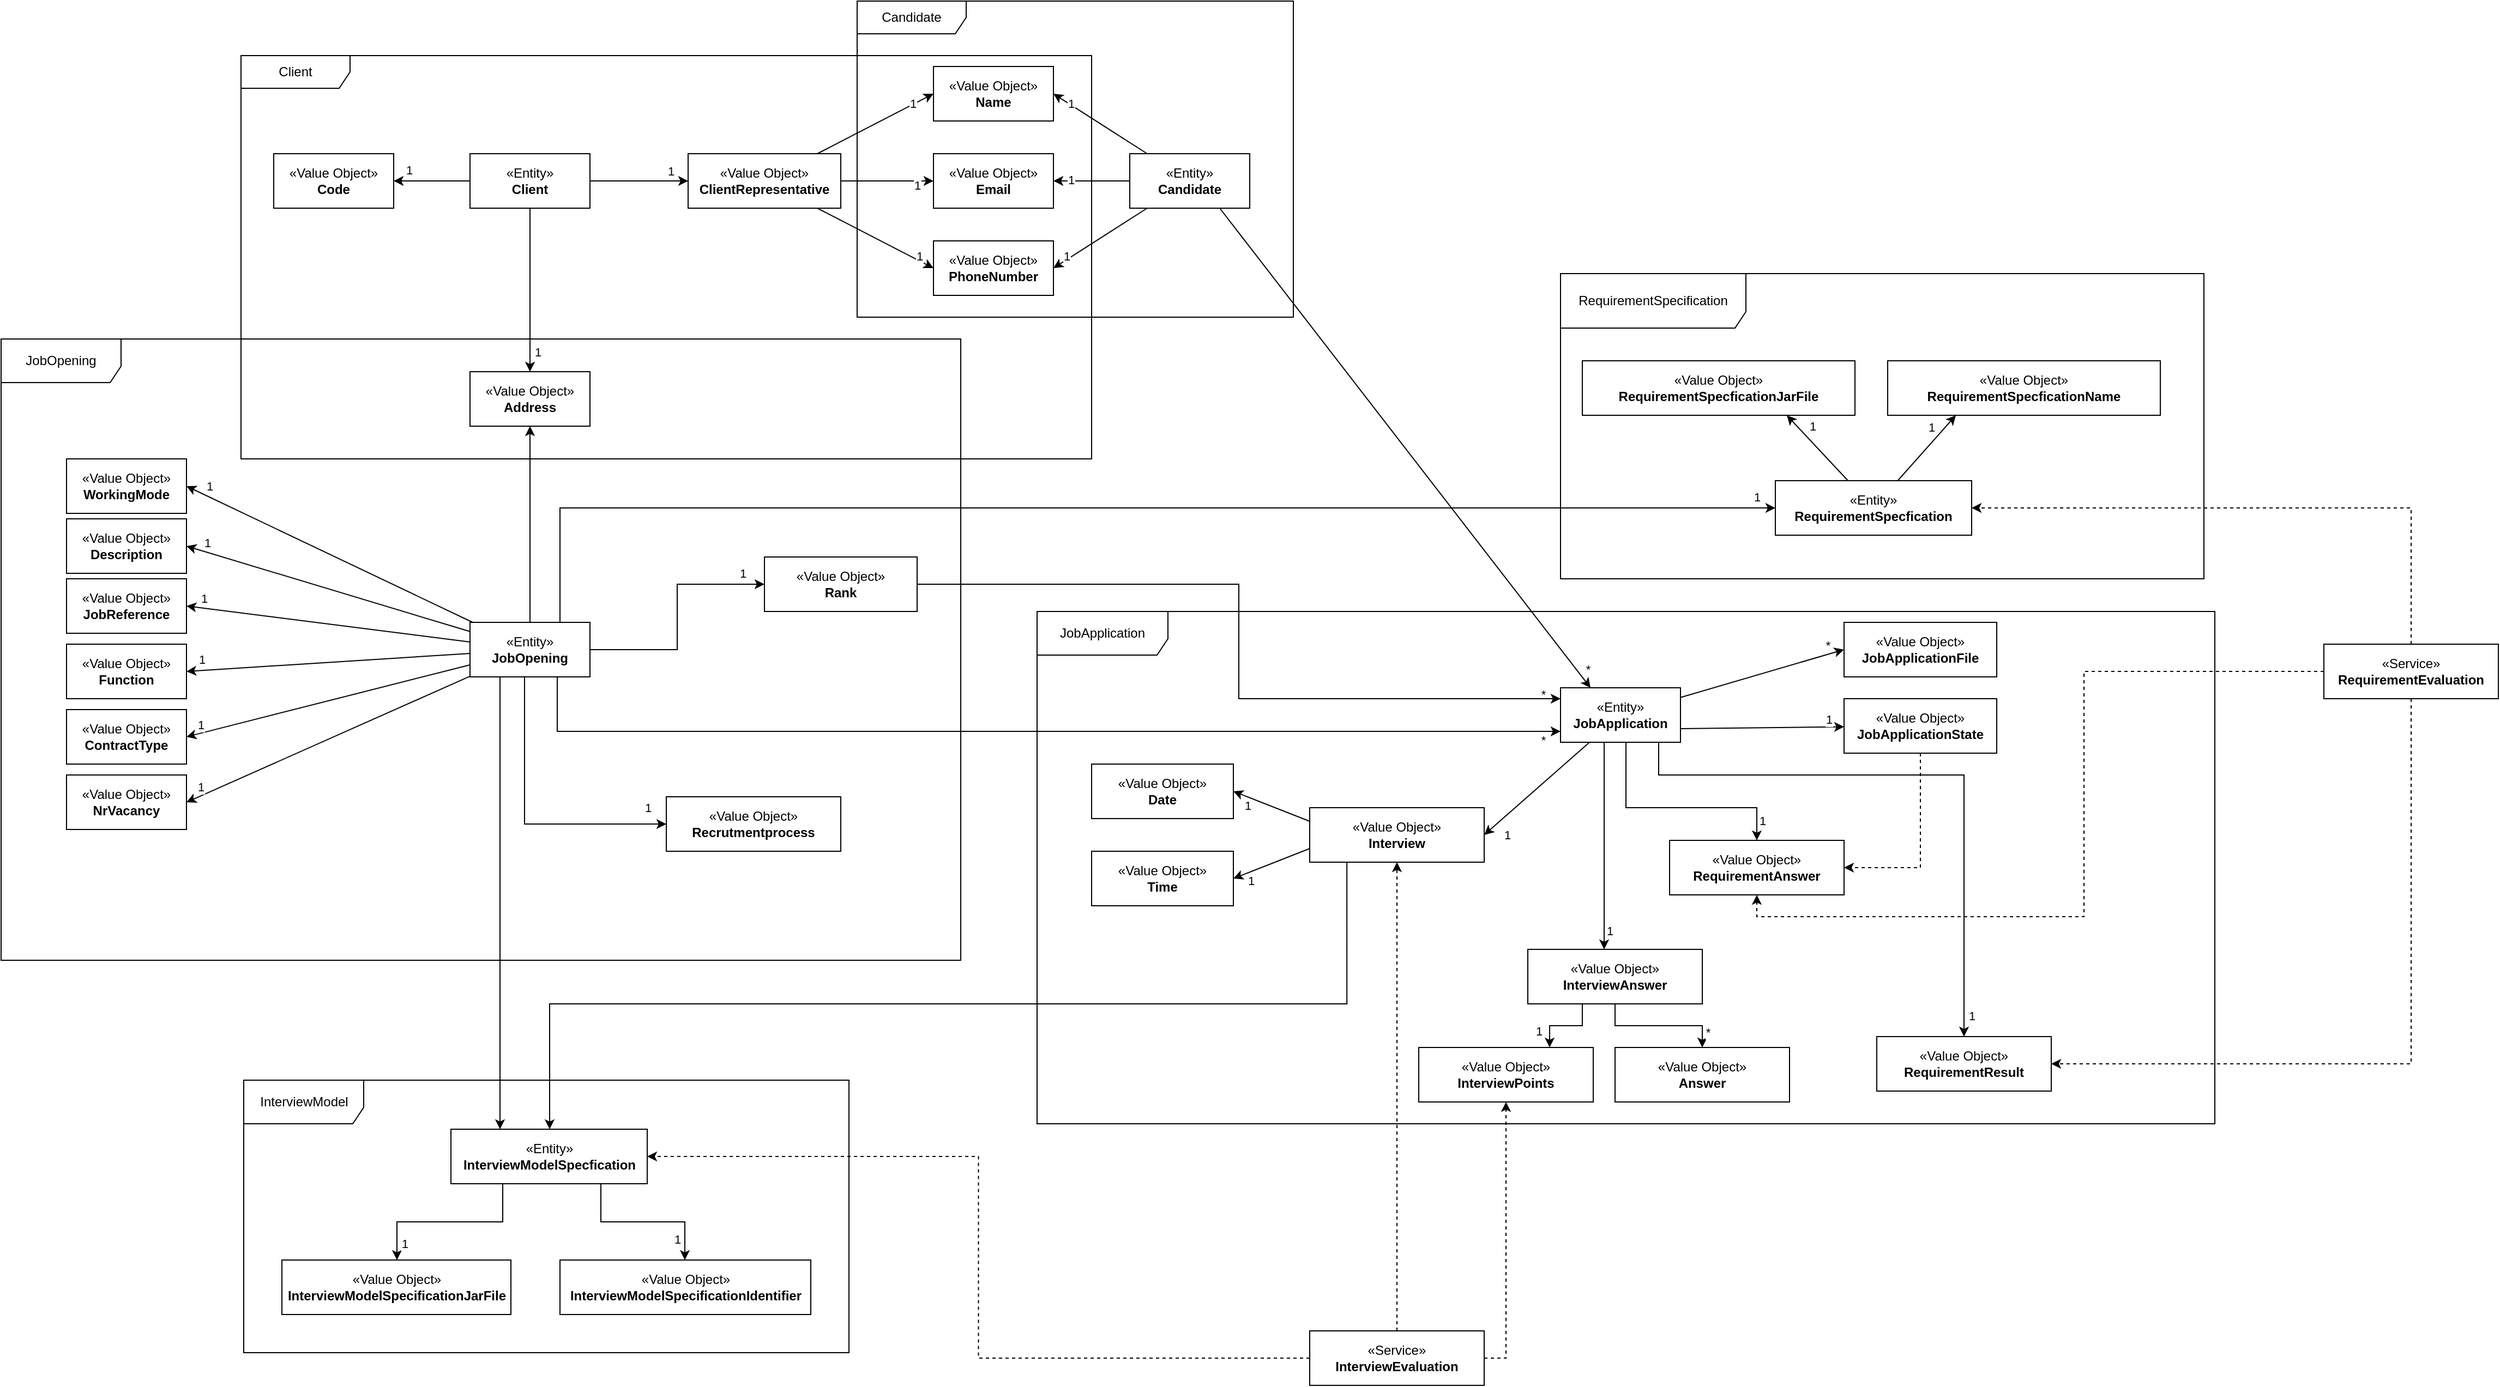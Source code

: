 <mxfile version="24.1.0" type="device">
  <diagram name="Page-1" id="XKT3XCrR67CI09IBuy3l">
    <mxGraphModel dx="2608" dy="727" grid="1" gridSize="10" guides="1" tooltips="1" connect="1" arrows="1" fold="1" page="1" pageScale="1" pageWidth="1654" pageHeight="1169" math="0" shadow="0">
      <root>
        <mxCell id="0" />
        <mxCell id="1" parent="0" />
        <mxCell id="l6fAtrB58Q827878JFEg-26" style="edgeStyle=orthogonalEdgeStyle;rounded=0;orthogonalLoop=1;jettySize=auto;html=1;" parent="1" source="l6fAtrB58Q827878JFEg-1" target="l6fAtrB58Q827878JFEg-24" edge="1">
          <mxGeometry relative="1" as="geometry" />
        </mxCell>
        <mxCell id="l6fAtrB58Q827878JFEg-70" style="rounded=0;orthogonalLoop=1;jettySize=auto;html=1;entryX=1;entryY=0.5;entryDx=0;entryDy=0;" parent="1" source="l6fAtrB58Q827878JFEg-1" target="l6fAtrB58Q827878JFEg-29" edge="1">
          <mxGeometry relative="1" as="geometry" />
        </mxCell>
        <mxCell id="k7sqr2218_RsV7TlknLN-2" value="1" style="edgeLabel;html=1;align=center;verticalAlign=middle;resizable=0;points=[];" parent="l6fAtrB58Q827878JFEg-70" vertex="1" connectable="0">
          <mxGeometry x="0.907" y="-2" relative="1" as="geometry">
            <mxPoint x="7" y="-4" as="offset" />
          </mxGeometry>
        </mxCell>
        <mxCell id="l6fAtrB58Q827878JFEg-72" style="rounded=0;orthogonalLoop=1;jettySize=auto;html=1;entryX=1;entryY=0.5;entryDx=0;entryDy=0;" parent="1" source="l6fAtrB58Q827878JFEg-1" target="l6fAtrB58Q827878JFEg-32" edge="1">
          <mxGeometry relative="1" as="geometry" />
        </mxCell>
        <mxCell id="k7sqr2218_RsV7TlknLN-4" value="1" style="edgeLabel;html=1;align=center;verticalAlign=middle;resizable=0;points=[];" parent="l6fAtrB58Q827878JFEg-72" vertex="1" connectable="0">
          <mxGeometry x="0.871" y="-2" relative="1" as="geometry">
            <mxPoint x="-1" y="-7" as="offset" />
          </mxGeometry>
        </mxCell>
        <mxCell id="l6fAtrB58Q827878JFEg-74" style="rounded=0;orthogonalLoop=1;jettySize=auto;html=1;entryX=1;entryY=0.5;entryDx=0;entryDy=0;" parent="1" source="l6fAtrB58Q827878JFEg-1" target="l6fAtrB58Q827878JFEg-28" edge="1">
          <mxGeometry relative="1" as="geometry" />
        </mxCell>
        <mxCell id="k7sqr2218_RsV7TlknLN-5" value="1" style="edgeLabel;html=1;align=center;verticalAlign=middle;resizable=0;points=[];" parent="l6fAtrB58Q827878JFEg-74" vertex="1" connectable="0">
          <mxGeometry x="0.867" y="-4" relative="1" as="geometry">
            <mxPoint x="-3" y="-6" as="offset" />
          </mxGeometry>
        </mxCell>
        <mxCell id="l6fAtrB58Q827878JFEg-75" style="rounded=0;orthogonalLoop=1;jettySize=auto;html=1;entryX=1;entryY=0.5;entryDx=0;entryDy=0;" parent="1" source="l6fAtrB58Q827878JFEg-1" target="l6fAtrB58Q827878JFEg-31" edge="1">
          <mxGeometry relative="1" as="geometry" />
        </mxCell>
        <mxCell id="k7sqr2218_RsV7TlknLN-6" value="1" style="edgeLabel;html=1;align=center;verticalAlign=middle;resizable=0;points=[];" parent="l6fAtrB58Q827878JFEg-75" vertex="1" connectable="0">
          <mxGeometry x="0.836" y="3" relative="1" as="geometry">
            <mxPoint x="-9" y="-9" as="offset" />
          </mxGeometry>
        </mxCell>
        <mxCell id="l6fAtrB58Q827878JFEg-76" style="rounded=0;orthogonalLoop=1;jettySize=auto;html=1;entryX=1;entryY=0.5;entryDx=0;entryDy=0;" parent="1" source="l6fAtrB58Q827878JFEg-1" target="l6fAtrB58Q827878JFEg-27" edge="1">
          <mxGeometry relative="1" as="geometry" />
        </mxCell>
        <mxCell id="k7sqr2218_RsV7TlknLN-7" value="1" style="edgeLabel;html=1;align=center;verticalAlign=middle;resizable=0;points=[];" parent="l6fAtrB58Q827878JFEg-76" vertex="1" connectable="0">
          <mxGeometry x="0.906" y="-1" relative="1" as="geometry">
            <mxPoint x="1" y="-8" as="offset" />
          </mxGeometry>
        </mxCell>
        <mxCell id="l6fAtrB58Q827878JFEg-77" style="edgeStyle=orthogonalEdgeStyle;rounded=0;orthogonalLoop=1;jettySize=auto;html=1;exitX=0.75;exitY=1;exitDx=0;exitDy=0;" parent="1" source="l6fAtrB58Q827878JFEg-1" edge="1">
          <mxGeometry relative="1" as="geometry">
            <mxPoint x="520" y="710" as="targetPoint" />
            <Array as="points">
              <mxPoint x="-400" y="660" />
              <mxPoint x="-400" y="710" />
            </Array>
          </mxGeometry>
        </mxCell>
        <mxCell id="k7sqr2218_RsV7TlknLN-21" value="*" style="edgeLabel;html=1;align=center;verticalAlign=middle;resizable=0;points=[];labelBackgroundColor=none;" parent="l6fAtrB58Q827878JFEg-77" vertex="1" connectable="0">
          <mxGeometry x="0.964" relative="1" as="geometry">
            <mxPoint x="1" y="8" as="offset" />
          </mxGeometry>
        </mxCell>
        <mxCell id="l6fAtrB58Q827878JFEg-79" style="edgeStyle=orthogonalEdgeStyle;rounded=0;orthogonalLoop=1;jettySize=auto;html=1;entryX=0;entryY=0.5;entryDx=0;entryDy=0;" parent="1" source="l6fAtrB58Q827878JFEg-1" target="l6fAtrB58Q827878JFEg-38" edge="1">
          <mxGeometry relative="1" as="geometry" />
        </mxCell>
        <mxCell id="k7sqr2218_RsV7TlknLN-22" value="1" style="edgeLabel;html=1;align=center;verticalAlign=middle;resizable=0;points=[];" parent="l6fAtrB58Q827878JFEg-79" vertex="1" connectable="0">
          <mxGeometry x="0.741" relative="1" as="geometry">
            <mxPoint x="8" y="-10" as="offset" />
          </mxGeometry>
        </mxCell>
        <mxCell id="l6fAtrB58Q827878JFEg-104" style="rounded=0;orthogonalLoop=1;jettySize=auto;html=1;entryX=1;entryY=0.5;entryDx=0;entryDy=0;" parent="1" source="l6fAtrB58Q827878JFEg-1" target="l6fAtrB58Q827878JFEg-33" edge="1">
          <mxGeometry relative="1" as="geometry" />
        </mxCell>
        <mxCell id="k7sqr2218_RsV7TlknLN-3" value="1" style="edgeLabel;html=1;align=center;verticalAlign=middle;resizable=0;points=[];" parent="l6fAtrB58Q827878JFEg-104" vertex="1" connectable="0">
          <mxGeometry x="0.887" y="-5" relative="1" as="geometry">
            <mxPoint x="2" y="-3" as="offset" />
          </mxGeometry>
        </mxCell>
        <mxCell id="l6fAtrB58Q827878JFEg-128" style="rounded=0;orthogonalLoop=1;jettySize=auto;html=1;entryX=0;entryY=0.5;entryDx=0;entryDy=0;edgeStyle=orthogonalEdgeStyle;exitX=0.75;exitY=0;exitDx=0;exitDy=0;" parent="1" source="l6fAtrB58Q827878JFEg-1" target="l6fAtrB58Q827878JFEg-35" edge="1">
          <mxGeometry relative="1" as="geometry" />
        </mxCell>
        <mxCell id="k7sqr2218_RsV7TlknLN-24" value="1" style="edgeLabel;html=1;align=center;verticalAlign=middle;resizable=0;points=[];" parent="l6fAtrB58Q827878JFEg-128" vertex="1" connectable="0">
          <mxGeometry x="0.926" y="3" relative="1" as="geometry">
            <mxPoint x="28" y="-7" as="offset" />
          </mxGeometry>
        </mxCell>
        <mxCell id="k7sqr2218_RsV7TlknLN-18" style="edgeStyle=orthogonalEdgeStyle;rounded=0;orthogonalLoop=1;jettySize=auto;html=1;" parent="1" target="NS87SEjxT8RGoGRDJgCP-1" edge="1">
          <mxGeometry relative="1" as="geometry">
            <mxPoint x="-451" y="660" as="sourcePoint" />
            <mxPoint x="-453.947" y="770" as="targetPoint" />
            <Array as="points">
              <mxPoint x="-430" y="660" />
              <mxPoint x="-430" y="795" />
            </Array>
          </mxGeometry>
        </mxCell>
        <mxCell id="k7sqr2218_RsV7TlknLN-20" value="1" style="edgeLabel;html=1;align=center;verticalAlign=middle;resizable=0;points=[];" parent="k7sqr2218_RsV7TlknLN-18" vertex="1" connectable="0">
          <mxGeometry x="0.688" y="1" relative="1" as="geometry">
            <mxPoint x="27" y="-14" as="offset" />
          </mxGeometry>
        </mxCell>
        <mxCell id="k7sqr2218_RsV7TlknLN-42" style="edgeStyle=orthogonalEdgeStyle;rounded=0;orthogonalLoop=1;jettySize=auto;html=1;entryX=0.25;entryY=0;entryDx=0;entryDy=0;" parent="1" source="l6fAtrB58Q827878JFEg-1" target="l6fAtrB58Q827878JFEg-34" edge="1">
          <mxGeometry relative="1" as="geometry">
            <Array as="points">
              <mxPoint x="-452" y="868" />
            </Array>
          </mxGeometry>
        </mxCell>
        <mxCell id="l6fAtrB58Q827878JFEg-1" value="«Entity»&lt;br&gt;&lt;b&gt;JobOpening&lt;/b&gt;" style="html=1;whiteSpace=wrap;" parent="1" vertex="1">
          <mxGeometry x="-480" y="610" width="110" height="50" as="geometry" />
        </mxCell>
        <mxCell id="l6fAtrB58Q827878JFEg-13" style="rounded=0;orthogonalLoop=1;jettySize=auto;html=1;entryX=1;entryY=0.5;entryDx=0;entryDy=0;" parent="1" source="l6fAtrB58Q827878JFEg-2" target="l6fAtrB58Q827878JFEg-10" edge="1">
          <mxGeometry relative="1" as="geometry" />
        </mxCell>
        <mxCell id="k7sqr2218_RsV7TlknLN-17" value="1" style="edgeLabel;html=1;align=center;verticalAlign=middle;resizable=0;points=[];" parent="l6fAtrB58Q827878JFEg-13" vertex="1" connectable="0">
          <mxGeometry x="0.642" y="-1" relative="1" as="geometry">
            <mxPoint as="offset" />
          </mxGeometry>
        </mxCell>
        <mxCell id="l6fAtrB58Q827878JFEg-14" style="rounded=0;orthogonalLoop=1;jettySize=auto;html=1;entryX=1;entryY=0.5;entryDx=0;entryDy=0;" parent="1" source="l6fAtrB58Q827878JFEg-2" target="l6fAtrB58Q827878JFEg-11" edge="1">
          <mxGeometry relative="1" as="geometry" />
        </mxCell>
        <mxCell id="k7sqr2218_RsV7TlknLN-16" value="1" style="edgeLabel;html=1;align=center;verticalAlign=middle;resizable=0;points=[];" parent="l6fAtrB58Q827878JFEg-14" vertex="1" connectable="0">
          <mxGeometry x="0.544" y="-1" relative="1" as="geometry">
            <mxPoint as="offset" />
          </mxGeometry>
        </mxCell>
        <mxCell id="l6fAtrB58Q827878JFEg-15" style="rounded=0;orthogonalLoop=1;jettySize=auto;html=1;entryX=1;entryY=0.5;entryDx=0;entryDy=0;" parent="1" source="l6fAtrB58Q827878JFEg-2" target="l6fAtrB58Q827878JFEg-12" edge="1">
          <mxGeometry relative="1" as="geometry" />
        </mxCell>
        <mxCell id="k7sqr2218_RsV7TlknLN-15" value="1" style="edgeLabel;html=1;align=center;verticalAlign=middle;resizable=0;points=[];" parent="l6fAtrB58Q827878JFEg-15" vertex="1" connectable="0">
          <mxGeometry x="0.689" y="-3" relative="1" as="geometry">
            <mxPoint as="offset" />
          </mxGeometry>
        </mxCell>
        <mxCell id="l6fAtrB58Q827878JFEg-46" style="rounded=0;orthogonalLoop=1;jettySize=auto;html=1;exitX=0.75;exitY=1;exitDx=0;exitDy=0;entryX=0.25;entryY=0;entryDx=0;entryDy=0;" parent="1" source="l6fAtrB58Q827878JFEg-2" target="l6fAtrB58Q827878JFEg-3" edge="1">
          <mxGeometry relative="1" as="geometry" />
        </mxCell>
        <mxCell id="k7sqr2218_RsV7TlknLN-27" value="*" style="edgeLabel;html=1;align=center;verticalAlign=middle;resizable=0;points=[];" parent="l6fAtrB58Q827878JFEg-46" vertex="1" connectable="0">
          <mxGeometry x="0.935" y="1" relative="1" as="geometry">
            <mxPoint x="7" y="-2" as="offset" />
          </mxGeometry>
        </mxCell>
        <mxCell id="l6fAtrB58Q827878JFEg-2" value="«Entity»&lt;br&gt;&lt;b&gt;Candidate&lt;/b&gt;" style="html=1;whiteSpace=wrap;" parent="1" vertex="1">
          <mxGeometry x="125" y="180" width="110" height="50" as="geometry" />
        </mxCell>
        <mxCell id="l6fAtrB58Q827878JFEg-42" style="rounded=0;orthogonalLoop=1;jettySize=auto;html=1;entryX=0;entryY=0.5;entryDx=0;entryDy=0;" parent="1" source="l6fAtrB58Q827878JFEg-3" target="l6fAtrB58Q827878JFEg-37" edge="1">
          <mxGeometry relative="1" as="geometry" />
        </mxCell>
        <mxCell id="k7sqr2218_RsV7TlknLN-33" value="*" style="edgeLabel;html=1;align=center;verticalAlign=middle;resizable=0;points=[];" parent="l6fAtrB58Q827878JFEg-42" vertex="1" connectable="0">
          <mxGeometry x="0.817" y="2" relative="1" as="geometry">
            <mxPoint x="-1" y="-6" as="offset" />
          </mxGeometry>
        </mxCell>
        <mxCell id="l6fAtrB58Q827878JFEg-43" style="rounded=0;orthogonalLoop=1;jettySize=auto;html=1;exitX=1;exitY=0.75;exitDx=0;exitDy=0;" parent="1" source="l6fAtrB58Q827878JFEg-3" target="l6fAtrB58Q827878JFEg-36" edge="1">
          <mxGeometry relative="1" as="geometry" />
        </mxCell>
        <mxCell id="k7sqr2218_RsV7TlknLN-34" value="1" style="edgeLabel;html=1;align=center;verticalAlign=middle;resizable=0;points=[];" parent="l6fAtrB58Q827878JFEg-43" vertex="1" connectable="0">
          <mxGeometry x="0.795" y="3" relative="1" as="geometry">
            <mxPoint x="1" y="-4" as="offset" />
          </mxGeometry>
        </mxCell>
        <mxCell id="l6fAtrB58Q827878JFEg-53" style="edgeStyle=orthogonalEdgeStyle;rounded=0;orthogonalLoop=1;jettySize=auto;html=1;" parent="1" source="l6fAtrB58Q827878JFEg-3" target="l6fAtrB58Q827878JFEg-49" edge="1">
          <mxGeometry relative="1" as="geometry">
            <Array as="points">
              <mxPoint x="580" y="780" />
              <mxPoint x="700" y="780" />
            </Array>
          </mxGeometry>
        </mxCell>
        <mxCell id="k7sqr2218_RsV7TlknLN-32" value="1" style="edgeLabel;html=1;align=center;verticalAlign=middle;resizable=0;points=[];" parent="l6fAtrB58Q827878JFEg-53" vertex="1" connectable="0">
          <mxGeometry x="0.827" y="-3" relative="1" as="geometry">
            <mxPoint x="8" as="offset" />
          </mxGeometry>
        </mxCell>
        <mxCell id="l6fAtrB58Q827878JFEg-96" style="edgeStyle=orthogonalEdgeStyle;rounded=0;orthogonalLoop=1;jettySize=auto;html=1;" parent="1" source="l6fAtrB58Q827878JFEg-3" target="l6fAtrB58Q827878JFEg-50" edge="1">
          <mxGeometry relative="1" as="geometry">
            <Array as="points">
              <mxPoint x="560" y="860" />
              <mxPoint x="560" y="860" />
            </Array>
          </mxGeometry>
        </mxCell>
        <mxCell id="k7sqr2218_RsV7TlknLN-31" value="1" style="edgeLabel;html=1;align=center;verticalAlign=middle;resizable=0;points=[];" parent="l6fAtrB58Q827878JFEg-96" vertex="1" connectable="0">
          <mxGeometry x="0.798" y="-2" relative="1" as="geometry">
            <mxPoint x="7" y="2" as="offset" />
          </mxGeometry>
        </mxCell>
        <mxCell id="l6fAtrB58Q827878JFEg-103" style="rounded=0;orthogonalLoop=1;jettySize=auto;html=1;entryX=1;entryY=0.5;entryDx=0;entryDy=0;" parent="1" source="l6fAtrB58Q827878JFEg-3" target="l6fAtrB58Q827878JFEg-91" edge="1">
          <mxGeometry relative="1" as="geometry" />
        </mxCell>
        <mxCell id="k7sqr2218_RsV7TlknLN-28" value="1" style="edgeLabel;html=1;align=center;verticalAlign=middle;resizable=0;points=[];" parent="l6fAtrB58Q827878JFEg-103" vertex="1" connectable="0">
          <mxGeometry x="0.76" y="3" relative="1" as="geometry">
            <mxPoint x="7" y="8" as="offset" />
          </mxGeometry>
        </mxCell>
        <mxCell id="l6fAtrB58Q827878JFEg-119" style="edgeStyle=orthogonalEdgeStyle;rounded=0;orthogonalLoop=1;jettySize=auto;html=1;entryX=0.5;entryY=0;entryDx=0;entryDy=0;" parent="1" source="l6fAtrB58Q827878JFEg-3" target="l6fAtrB58Q827878JFEg-118" edge="1">
          <mxGeometry relative="1" as="geometry">
            <Array as="points">
              <mxPoint x="610" y="750" />
              <mxPoint x="890" y="750" />
            </Array>
          </mxGeometry>
        </mxCell>
        <mxCell id="k7sqr2218_RsV7TlknLN-37" value="1" style="edgeLabel;html=1;align=center;verticalAlign=middle;resizable=0;points=[];" parent="l6fAtrB58Q827878JFEg-119" vertex="1" connectable="0">
          <mxGeometry x="0.907" relative="1" as="geometry">
            <mxPoint x="7" y="6" as="offset" />
          </mxGeometry>
        </mxCell>
        <mxCell id="l6fAtrB58Q827878JFEg-3" value="«Entity»&lt;br&gt;&lt;b&gt;JobApplication&lt;/b&gt;" style="html=1;whiteSpace=wrap;" parent="1" vertex="1">
          <mxGeometry x="520" y="670" width="110" height="50" as="geometry" />
        </mxCell>
        <mxCell id="l6fAtrB58Q827878JFEg-10" value="«Value Object»&lt;br&gt;&lt;b&gt;Name&lt;/b&gt;" style="html=1;whiteSpace=wrap;" parent="1" vertex="1">
          <mxGeometry x="-55" y="100" width="110" height="50" as="geometry" />
        </mxCell>
        <mxCell id="l6fAtrB58Q827878JFEg-11" value="«Value Object»&lt;br&gt;&lt;b&gt;Email&lt;/b&gt;" style="html=1;whiteSpace=wrap;" parent="1" vertex="1">
          <mxGeometry x="-55" y="180" width="110" height="50" as="geometry" />
        </mxCell>
        <mxCell id="l6fAtrB58Q827878JFEg-12" value="«Value Object»&lt;br&gt;&lt;b&gt;PhoneNumber&lt;/b&gt;" style="html=1;whiteSpace=wrap;" parent="1" vertex="1">
          <mxGeometry x="-55" y="260" width="110" height="50" as="geometry" />
        </mxCell>
        <mxCell id="l6fAtrB58Q827878JFEg-19" style="edgeStyle=orthogonalEdgeStyle;rounded=0;orthogonalLoop=1;jettySize=auto;html=1;entryX=1;entryY=0.5;entryDx=0;entryDy=0;" parent="1" source="l6fAtrB58Q827878JFEg-16" target="l6fAtrB58Q827878JFEg-18" edge="1">
          <mxGeometry relative="1" as="geometry" />
        </mxCell>
        <mxCell id="k7sqr2218_RsV7TlknLN-8" value="1" style="edgeLabel;html=1;align=center;verticalAlign=middle;resizable=0;points=[];" parent="l6fAtrB58Q827878JFEg-19" vertex="1" connectable="0">
          <mxGeometry x="0.507" y="1" relative="1" as="geometry">
            <mxPoint x="-4" y="-11" as="offset" />
          </mxGeometry>
        </mxCell>
        <mxCell id="l6fAtrB58Q827878JFEg-20" style="edgeStyle=orthogonalEdgeStyle;rounded=0;orthogonalLoop=1;jettySize=auto;html=1;" parent="1" source="l6fAtrB58Q827878JFEg-16" target="l6fAtrB58Q827878JFEg-17" edge="1">
          <mxGeometry relative="1" as="geometry" />
        </mxCell>
        <mxCell id="k7sqr2218_RsV7TlknLN-9" value="1" style="edgeLabel;html=1;align=center;verticalAlign=middle;resizable=0;points=[];" parent="l6fAtrB58Q827878JFEg-20" vertex="1" connectable="0">
          <mxGeometry x="0.46" y="-1" relative="1" as="geometry">
            <mxPoint x="8" y="-10" as="offset" />
          </mxGeometry>
        </mxCell>
        <mxCell id="l6fAtrB58Q827878JFEg-25" style="edgeStyle=orthogonalEdgeStyle;rounded=0;orthogonalLoop=1;jettySize=auto;html=1;" parent="1" source="l6fAtrB58Q827878JFEg-16" target="l6fAtrB58Q827878JFEg-24" edge="1">
          <mxGeometry relative="1" as="geometry" />
        </mxCell>
        <mxCell id="k7sqr2218_RsV7TlknLN-11" value="1" style="edgeLabel;html=1;align=center;verticalAlign=middle;resizable=0;points=[];" parent="l6fAtrB58Q827878JFEg-25" vertex="1" connectable="0">
          <mxGeometry x="0.723" y="2" relative="1" as="geometry">
            <mxPoint x="5" y="3" as="offset" />
          </mxGeometry>
        </mxCell>
        <mxCell id="l6fAtrB58Q827878JFEg-16" value="«Entity»&lt;br&gt;&lt;b&gt;Client&lt;/b&gt;" style="html=1;whiteSpace=wrap;" parent="1" vertex="1">
          <mxGeometry x="-480" y="180" width="110" height="50" as="geometry" />
        </mxCell>
        <mxCell id="l6fAtrB58Q827878JFEg-21" style="rounded=0;orthogonalLoop=1;jettySize=auto;html=1;entryX=0;entryY=0.5;entryDx=0;entryDy=0;" parent="1" source="l6fAtrB58Q827878JFEg-17" target="l6fAtrB58Q827878JFEg-10" edge="1">
          <mxGeometry relative="1" as="geometry" />
        </mxCell>
        <mxCell id="k7sqr2218_RsV7TlknLN-12" value="1" style="edgeLabel;html=1;align=center;verticalAlign=middle;resizable=0;points=[];" parent="l6fAtrB58Q827878JFEg-21" vertex="1" connectable="0">
          <mxGeometry x="0.661" y="2" relative="1" as="geometry">
            <mxPoint y="1" as="offset" />
          </mxGeometry>
        </mxCell>
        <mxCell id="l6fAtrB58Q827878JFEg-22" style="rounded=0;orthogonalLoop=1;jettySize=auto;html=1;" parent="1" source="l6fAtrB58Q827878JFEg-17" target="l6fAtrB58Q827878JFEg-11" edge="1">
          <mxGeometry relative="1" as="geometry" />
        </mxCell>
        <mxCell id="k7sqr2218_RsV7TlknLN-13" value="1" style="edgeLabel;html=1;align=center;verticalAlign=middle;resizable=0;points=[];" parent="l6fAtrB58Q827878JFEg-22" vertex="1" connectable="0">
          <mxGeometry x="0.632" y="-4" relative="1" as="geometry">
            <mxPoint as="offset" />
          </mxGeometry>
        </mxCell>
        <mxCell id="l6fAtrB58Q827878JFEg-23" style="rounded=0;orthogonalLoop=1;jettySize=auto;html=1;entryX=0;entryY=0.5;entryDx=0;entryDy=0;" parent="1" source="l6fAtrB58Q827878JFEg-17" target="l6fAtrB58Q827878JFEg-12" edge="1">
          <mxGeometry relative="1" as="geometry" />
        </mxCell>
        <mxCell id="k7sqr2218_RsV7TlknLN-14" value="1" style="edgeLabel;html=1;align=center;verticalAlign=middle;resizable=0;points=[];" parent="l6fAtrB58Q827878JFEg-23" vertex="1" connectable="0">
          <mxGeometry x="0.707" y="5" relative="1" as="geometry">
            <mxPoint y="1" as="offset" />
          </mxGeometry>
        </mxCell>
        <mxCell id="l6fAtrB58Q827878JFEg-17" value="«Value Object»&lt;br&gt;&lt;b&gt;ClientRepresentative&lt;/b&gt;" style="html=1;whiteSpace=wrap;" parent="1" vertex="1">
          <mxGeometry x="-280" y="180" width="140" height="50" as="geometry" />
        </mxCell>
        <mxCell id="l6fAtrB58Q827878JFEg-18" value="«Value Object»&lt;br&gt;&lt;b&gt;Code&lt;/b&gt;" style="html=1;whiteSpace=wrap;" parent="1" vertex="1">
          <mxGeometry x="-660" y="180" width="110" height="50" as="geometry" />
        </mxCell>
        <mxCell id="l6fAtrB58Q827878JFEg-24" value="«Value Object»&lt;br&gt;&lt;b&gt;Address&lt;/b&gt;" style="html=1;whiteSpace=wrap;" parent="1" vertex="1">
          <mxGeometry x="-480" y="380" width="110" height="50" as="geometry" />
        </mxCell>
        <mxCell id="l6fAtrB58Q827878JFEg-27" value="«Value Object»&lt;br&gt;&lt;b&gt;NrVacancy&lt;/b&gt;" style="html=1;whiteSpace=wrap;" parent="1" vertex="1">
          <mxGeometry x="-850" y="750" width="110" height="50" as="geometry" />
        </mxCell>
        <mxCell id="l6fAtrB58Q827878JFEg-28" value="«Value Object»&lt;br&gt;&lt;b&gt;Function&lt;/b&gt;" style="html=1;whiteSpace=wrap;" parent="1" vertex="1">
          <mxGeometry x="-850" y="630" width="110" height="50" as="geometry" />
        </mxCell>
        <mxCell id="l6fAtrB58Q827878JFEg-29" value="«Value Object»&lt;br&gt;&lt;b&gt;WorkingMode&lt;/b&gt;" style="html=1;whiteSpace=wrap;" parent="1" vertex="1">
          <mxGeometry x="-850" y="460" width="110" height="50" as="geometry" />
        </mxCell>
        <mxCell id="l6fAtrB58Q827878JFEg-31" value="«Value Object»&lt;br&gt;&lt;b&gt;ContractType&lt;/b&gt;" style="html=1;whiteSpace=wrap;" parent="1" vertex="1">
          <mxGeometry x="-850" y="690" width="110" height="50" as="geometry" />
        </mxCell>
        <mxCell id="l6fAtrB58Q827878JFEg-32" value="«Value Object»&lt;br&gt;&lt;b&gt;JobReference&lt;/b&gt;" style="html=1;whiteSpace=wrap;" parent="1" vertex="1">
          <mxGeometry x="-850" y="570" width="110" height="50" as="geometry" />
        </mxCell>
        <mxCell id="l6fAtrB58Q827878JFEg-33" value="«Value Object»&lt;br&gt;&lt;b&gt;Description&lt;/b&gt;" style="html=1;whiteSpace=wrap;" parent="1" vertex="1">
          <mxGeometry x="-850" y="515" width="110" height="50" as="geometry" />
        </mxCell>
        <mxCell id="l6fAtrB58Q827878JFEg-88" style="edgeStyle=orthogonalEdgeStyle;rounded=0;orthogonalLoop=1;jettySize=auto;html=1;" parent="1" source="l6fAtrB58Q827878JFEg-34" target="l6fAtrB58Q827878JFEg-87" edge="1">
          <mxGeometry relative="1" as="geometry">
            <Array as="points">
              <mxPoint x="-360" y="1160" />
              <mxPoint x="-283" y="1160" />
            </Array>
          </mxGeometry>
        </mxCell>
        <mxCell id="k7sqr2218_RsV7TlknLN-41" value="1" style="edgeLabel;html=1;align=center;verticalAlign=middle;resizable=0;points=[];" parent="l6fAtrB58Q827878JFEg-88" vertex="1" connectable="0">
          <mxGeometry x="0.735" relative="1" as="geometry">
            <mxPoint x="-7" as="offset" />
          </mxGeometry>
        </mxCell>
        <mxCell id="l6fAtrB58Q827878JFEg-89" style="edgeStyle=orthogonalEdgeStyle;rounded=0;orthogonalLoop=1;jettySize=auto;html=1;" parent="1" source="l6fAtrB58Q827878JFEg-34" target="l6fAtrB58Q827878JFEg-84" edge="1">
          <mxGeometry relative="1" as="geometry">
            <Array as="points">
              <mxPoint x="-450" y="1160" />
              <mxPoint x="-547" y="1160" />
            </Array>
          </mxGeometry>
        </mxCell>
        <mxCell id="k7sqr2218_RsV7TlknLN-40" value="1" style="edgeLabel;html=1;align=center;verticalAlign=middle;resizable=0;points=[];" parent="l6fAtrB58Q827878JFEg-89" vertex="1" connectable="0">
          <mxGeometry x="0.817" y="-1" relative="1" as="geometry">
            <mxPoint x="8" as="offset" />
          </mxGeometry>
        </mxCell>
        <mxCell id="l6fAtrB58Q827878JFEg-34" value="«Entity»&lt;br&gt;&lt;b&gt;InterviewModelSpecfication&lt;/b&gt;" style="html=1;whiteSpace=wrap;" parent="1" vertex="1">
          <mxGeometry x="-497.5" y="1075" width="180" height="50" as="geometry" />
        </mxCell>
        <mxCell id="l6fAtrB58Q827878JFEg-112" style="rounded=0;orthogonalLoop=1;jettySize=auto;html=1;entryX=0.75;entryY=1;entryDx=0;entryDy=0;" parent="1" source="l6fAtrB58Q827878JFEg-35" target="l6fAtrB58Q827878JFEg-47" edge="1">
          <mxGeometry relative="1" as="geometry" />
        </mxCell>
        <mxCell id="k7sqr2218_RsV7TlknLN-25" value="1" style="edgeLabel;html=1;align=center;verticalAlign=middle;resizable=0;points=[];" parent="l6fAtrB58Q827878JFEg-112" vertex="1" connectable="0">
          <mxGeometry x="0.61" relative="1" as="geometry">
            <mxPoint x="12" y="-2" as="offset" />
          </mxGeometry>
        </mxCell>
        <mxCell id="l6fAtrB58Q827878JFEg-113" style="rounded=0;orthogonalLoop=1;jettySize=auto;html=1;entryX=0.25;entryY=1;entryDx=0;entryDy=0;" parent="1" source="l6fAtrB58Q827878JFEg-35" target="l6fAtrB58Q827878JFEg-48" edge="1">
          <mxGeometry relative="1" as="geometry" />
        </mxCell>
        <mxCell id="k7sqr2218_RsV7TlknLN-26" value="1" style="edgeLabel;html=1;align=center;verticalAlign=middle;resizable=0;points=[];" parent="l6fAtrB58Q827878JFEg-113" vertex="1" connectable="0">
          <mxGeometry x="0.593" y="4" relative="1" as="geometry">
            <mxPoint x="-9" y="1" as="offset" />
          </mxGeometry>
        </mxCell>
        <mxCell id="l6fAtrB58Q827878JFEg-35" value="«Entity»&lt;br&gt;&lt;b&gt;RequirementSpecfication&lt;/b&gt;" style="html=1;whiteSpace=wrap;" parent="1" vertex="1">
          <mxGeometry x="717" y="480" width="180" height="50" as="geometry" />
        </mxCell>
        <mxCell id="l6fAtrB58Q827878JFEg-78" style="edgeStyle=orthogonalEdgeStyle;rounded=0;orthogonalLoop=1;jettySize=auto;html=1;entryX=1;entryY=0.5;entryDx=0;entryDy=0;dashed=1;" parent="1" source="l6fAtrB58Q827878JFEg-36" target="l6fAtrB58Q827878JFEg-49" edge="1">
          <mxGeometry relative="1" as="geometry" />
        </mxCell>
        <mxCell id="l6fAtrB58Q827878JFEg-36" value="«Value Object»&lt;br&gt;&lt;b&gt;JobApplicationState&lt;/b&gt;" style="html=1;whiteSpace=wrap;" parent="1" vertex="1">
          <mxGeometry x="780" y="680" width="140" height="50" as="geometry" />
        </mxCell>
        <mxCell id="l6fAtrB58Q827878JFEg-37" value="«Value Object»&lt;br&gt;&lt;b&gt;JobApplicationFile&lt;/b&gt;" style="html=1;whiteSpace=wrap;" parent="1" vertex="1">
          <mxGeometry x="780" y="610" width="140" height="50" as="geometry" />
        </mxCell>
        <mxCell id="l6fAtrB58Q827878JFEg-129" style="edgeStyle=orthogonalEdgeStyle;rounded=0;orthogonalLoop=1;jettySize=auto;html=1;" parent="1" source="l6fAtrB58Q827878JFEg-38" edge="1">
          <mxGeometry relative="1" as="geometry">
            <mxPoint x="520" y="680" as="targetPoint" />
            <Array as="points">
              <mxPoint x="225" y="575" />
              <mxPoint x="225" y="680" />
              <mxPoint x="520" y="680" />
            </Array>
          </mxGeometry>
        </mxCell>
        <mxCell id="k7sqr2218_RsV7TlknLN-23" value="*" style="edgeLabel;html=1;align=center;verticalAlign=middle;resizable=0;points=[];labelBackgroundColor=none;" parent="l6fAtrB58Q827878JFEg-129" vertex="1" connectable="0">
          <mxGeometry x="0.944" y="4" relative="1" as="geometry">
            <mxPoint x="3" as="offset" />
          </mxGeometry>
        </mxCell>
        <mxCell id="l6fAtrB58Q827878JFEg-38" value="«Value Object»&lt;br&gt;&lt;b&gt;Rank&lt;/b&gt;" style="html=1;whiteSpace=wrap;" parent="1" vertex="1">
          <mxGeometry x="-210" y="550" width="140" height="50" as="geometry" />
        </mxCell>
        <mxCell id="l6fAtrB58Q827878JFEg-47" value="«Value Object»&lt;br&gt;&lt;b&gt;RequirementSpecficationJarFile&lt;/b&gt;" style="html=1;whiteSpace=wrap;" parent="1" vertex="1">
          <mxGeometry x="540" y="370" width="250" height="50" as="geometry" />
        </mxCell>
        <mxCell id="l6fAtrB58Q827878JFEg-48" value="«Value Object»&lt;br&gt;&lt;b&gt;RequirementSpecficationName&lt;/b&gt;" style="html=1;whiteSpace=wrap;" parent="1" vertex="1">
          <mxGeometry x="820" y="370" width="250" height="50" as="geometry" />
        </mxCell>
        <mxCell id="l6fAtrB58Q827878JFEg-49" value="«Value Object»&lt;br&gt;&lt;b&gt;RequirementAnswer&lt;/b&gt;" style="html=1;whiteSpace=wrap;" parent="1" vertex="1">
          <mxGeometry x="620" y="810" width="160" height="50" as="geometry" />
        </mxCell>
        <mxCell id="l6fAtrB58Q827878JFEg-55" value="" style="edgeStyle=orthogonalEdgeStyle;rounded=0;orthogonalLoop=1;jettySize=auto;html=1;" parent="1" source="l6fAtrB58Q827878JFEg-50" target="l6fAtrB58Q827878JFEg-54" edge="1">
          <mxGeometry relative="1" as="geometry" />
        </mxCell>
        <mxCell id="k7sqr2218_RsV7TlknLN-38" value="*" style="edgeLabel;html=1;align=center;verticalAlign=middle;resizable=0;points=[];" parent="l6fAtrB58Q827878JFEg-55" vertex="1" connectable="0">
          <mxGeometry x="0.759" y="-3" relative="1" as="geometry">
            <mxPoint x="8" as="offset" />
          </mxGeometry>
        </mxCell>
        <mxCell id="l6fAtrB58Q827878JFEg-106" style="edgeStyle=orthogonalEdgeStyle;rounded=0;orthogonalLoop=1;jettySize=auto;html=1;entryX=0.75;entryY=0;entryDx=0;entryDy=0;" parent="1" source="l6fAtrB58Q827878JFEg-50" target="l6fAtrB58Q827878JFEg-105" edge="1">
          <mxGeometry relative="1" as="geometry">
            <Array as="points">
              <mxPoint x="540" y="980" />
              <mxPoint x="510" y="980" />
            </Array>
          </mxGeometry>
        </mxCell>
        <mxCell id="k7sqr2218_RsV7TlknLN-39" value="1" style="edgeLabel;html=1;align=center;verticalAlign=middle;resizable=0;points=[];" parent="l6fAtrB58Q827878JFEg-106" vertex="1" connectable="0">
          <mxGeometry x="0.556" y="2" relative="1" as="geometry">
            <mxPoint x="-12" as="offset" />
          </mxGeometry>
        </mxCell>
        <mxCell id="l6fAtrB58Q827878JFEg-50" value="«Value Object»&lt;br&gt;&lt;b&gt;InterviewAnswer&lt;/b&gt;" style="html=1;whiteSpace=wrap;" parent="1" vertex="1">
          <mxGeometry x="490" y="910" width="160" height="50" as="geometry" />
        </mxCell>
        <mxCell id="l6fAtrB58Q827878JFEg-54" value="«Value Object»&lt;br&gt;&lt;b&gt;Answer&lt;/b&gt;" style="html=1;whiteSpace=wrap;" parent="1" vertex="1">
          <mxGeometry x="570" y="1000" width="160" height="50" as="geometry" />
        </mxCell>
        <mxCell id="l6fAtrB58Q827878JFEg-66" value="Candidate" style="shape=umlFrame;whiteSpace=wrap;html=1;pointerEvents=0;width=100;height=30;align=center;swimlaneFillColor=none;" parent="1" vertex="1">
          <mxGeometry x="-125" y="40" width="400" height="290" as="geometry" />
        </mxCell>
        <mxCell id="l6fAtrB58Q827878JFEg-67" value="Client" style="shape=umlFrame;whiteSpace=wrap;html=1;pointerEvents=0;width=100;height=30;align=center;swimlaneFillColor=none;" parent="1" vertex="1">
          <mxGeometry x="-690" y="90" width="780" height="370" as="geometry" />
        </mxCell>
        <mxCell id="l6fAtrB58Q827878JFEg-83" value="JobApplication" style="shape=umlFrame;whiteSpace=wrap;html=1;pointerEvents=0;width=120;height=40;" parent="1" vertex="1">
          <mxGeometry x="40" y="600" width="1080" height="470" as="geometry" />
        </mxCell>
        <mxCell id="l6fAtrB58Q827878JFEg-84" value="«Value Object»&lt;br&gt;&lt;b&gt;InterviewModelSpecificationJarFile&lt;/b&gt;" style="html=1;whiteSpace=wrap;" parent="1" vertex="1">
          <mxGeometry x="-652.5" y="1195" width="210" height="50" as="geometry" />
        </mxCell>
        <mxCell id="l6fAtrB58Q827878JFEg-85" value="InterviewModel" style="shape=umlFrame;whiteSpace=wrap;html=1;pointerEvents=0;width=110;height=40;" parent="1" vertex="1">
          <mxGeometry x="-687.5" y="1030" width="555" height="250" as="geometry" />
        </mxCell>
        <mxCell id="l6fAtrB58Q827878JFEg-87" value="«Value Object»&lt;br&gt;&lt;b&gt;InterviewModelSpecificationIdentifier&lt;/b&gt;" style="html=1;whiteSpace=wrap;" parent="1" vertex="1">
          <mxGeometry x="-397.5" y="1195" width="230" height="50" as="geometry" />
        </mxCell>
        <mxCell id="l6fAtrB58Q827878JFEg-102" style="edgeStyle=orthogonalEdgeStyle;rounded=0;orthogonalLoop=1;jettySize=auto;html=1;exitX=0.213;exitY=0.97;exitDx=0;exitDy=0;exitPerimeter=0;" parent="1" source="l6fAtrB58Q827878JFEg-91" target="l6fAtrB58Q827878JFEg-34" edge="1">
          <mxGeometry relative="1" as="geometry">
            <Array as="points">
              <mxPoint x="324" y="960" />
              <mxPoint x="-407" y="960" />
            </Array>
          </mxGeometry>
        </mxCell>
        <mxCell id="l6fAtrB58Q827878JFEg-123" style="rounded=0;orthogonalLoop=1;jettySize=auto;html=1;entryX=1;entryY=0.5;entryDx=0;entryDy=0;exitX=0;exitY=0.25;exitDx=0;exitDy=0;" parent="1" source="l6fAtrB58Q827878JFEg-91" target="l6fAtrB58Q827878JFEg-98" edge="1">
          <mxGeometry relative="1" as="geometry" />
        </mxCell>
        <mxCell id="k7sqr2218_RsV7TlknLN-29" value="1" style="edgeLabel;html=1;align=center;verticalAlign=middle;resizable=0;points=[];" parent="l6fAtrB58Q827878JFEg-123" vertex="1" connectable="0">
          <mxGeometry x="0.319" y="-2" relative="1" as="geometry">
            <mxPoint x="-12" y="5" as="offset" />
          </mxGeometry>
        </mxCell>
        <mxCell id="l6fAtrB58Q827878JFEg-124" style="rounded=0;orthogonalLoop=1;jettySize=auto;html=1;entryX=1;entryY=0.5;entryDx=0;entryDy=0;exitX=0;exitY=0.75;exitDx=0;exitDy=0;" parent="1" source="l6fAtrB58Q827878JFEg-91" target="l6fAtrB58Q827878JFEg-99" edge="1">
          <mxGeometry relative="1" as="geometry" />
        </mxCell>
        <mxCell id="k7sqr2218_RsV7TlknLN-30" value="1" style="edgeLabel;html=1;align=center;verticalAlign=middle;resizable=0;points=[];" parent="l6fAtrB58Q827878JFEg-124" vertex="1" connectable="0">
          <mxGeometry x="0.27" relative="1" as="geometry">
            <mxPoint x="-10" y="12" as="offset" />
          </mxGeometry>
        </mxCell>
        <mxCell id="l6fAtrB58Q827878JFEg-91" value="«Value Object»&lt;br&gt;&lt;b&gt;Interview&lt;/b&gt;" style="html=1;whiteSpace=wrap;" parent="1" vertex="1">
          <mxGeometry x="290" y="780" width="160" height="50" as="geometry" />
        </mxCell>
        <mxCell id="l6fAtrB58Q827878JFEg-98" value="«Value Object»&lt;br&gt;&lt;b&gt;Date&lt;/b&gt;" style="html=1;whiteSpace=wrap;" parent="1" vertex="1">
          <mxGeometry x="90" y="740" width="130" height="50" as="geometry" />
        </mxCell>
        <mxCell id="l6fAtrB58Q827878JFEg-99" value="«Value Object»&lt;br&gt;&lt;b&gt;Time&lt;/b&gt;" style="html=1;whiteSpace=wrap;" parent="1" vertex="1">
          <mxGeometry x="90" y="820" width="130" height="50" as="geometry" />
        </mxCell>
        <mxCell id="l6fAtrB58Q827878JFEg-105" value="«Value Object»&lt;br&gt;&lt;b&gt;InterviewPoints&lt;/b&gt;" style="html=1;whiteSpace=wrap;" parent="1" vertex="1">
          <mxGeometry x="390" y="1000" width="160" height="50" as="geometry" />
        </mxCell>
        <mxCell id="l6fAtrB58Q827878JFEg-109" style="edgeStyle=orthogonalEdgeStyle;rounded=0;orthogonalLoop=1;jettySize=auto;html=1;dashed=1;exitX=1;exitY=0.5;exitDx=0;exitDy=0;" parent="1" source="l6fAtrB58Q827878JFEg-107" target="l6fAtrB58Q827878JFEg-105" edge="1">
          <mxGeometry relative="1" as="geometry" />
        </mxCell>
        <mxCell id="l6fAtrB58Q827878JFEg-110" style="rounded=0;orthogonalLoop=1;jettySize=auto;html=1;entryX=1;entryY=0.5;entryDx=0;entryDy=0;dashed=1;edgeStyle=orthogonalEdgeStyle;" parent="1" source="l6fAtrB58Q827878JFEg-107" target="l6fAtrB58Q827878JFEg-34" edge="1">
          <mxGeometry relative="1" as="geometry" />
        </mxCell>
        <mxCell id="l6fAtrB58Q827878JFEg-125" style="edgeStyle=orthogonalEdgeStyle;rounded=0;orthogonalLoop=1;jettySize=auto;html=1;dashed=1;" parent="1" source="l6fAtrB58Q827878JFEg-107" edge="1">
          <mxGeometry relative="1" as="geometry">
            <mxPoint x="370" y="830" as="targetPoint" />
            <Array as="points">
              <mxPoint x="370" y="1220" />
              <mxPoint x="370" y="1220" />
            </Array>
          </mxGeometry>
        </mxCell>
        <mxCell id="l6fAtrB58Q827878JFEg-107" value="«Service»&lt;br&gt;&lt;b&gt;InterviewEvaluation&lt;/b&gt;" style="html=1;whiteSpace=wrap;" parent="1" vertex="1">
          <mxGeometry x="290" y="1260" width="160" height="50" as="geometry" />
        </mxCell>
        <mxCell id="l6fAtrB58Q827878JFEg-111" value="RequirementSpecification" style="shape=umlFrame;whiteSpace=wrap;html=1;pointerEvents=0;width=170;height=50;" parent="1" vertex="1">
          <mxGeometry x="520" y="290" width="590" height="280" as="geometry" />
        </mxCell>
        <mxCell id="l6fAtrB58Q827878JFEg-115" style="edgeStyle=orthogonalEdgeStyle;rounded=0;orthogonalLoop=1;jettySize=auto;html=1;entryX=1;entryY=0.5;entryDx=0;entryDy=0;dashed=1;exitX=0.5;exitY=0;exitDx=0;exitDy=0;" parent="1" source="l6fAtrB58Q827878JFEg-114" target="l6fAtrB58Q827878JFEg-35" edge="1">
          <mxGeometry relative="1" as="geometry" />
        </mxCell>
        <mxCell id="l6fAtrB58Q827878JFEg-120" style="edgeStyle=orthogonalEdgeStyle;rounded=0;orthogonalLoop=1;jettySize=auto;html=1;entryX=1;entryY=0.5;entryDx=0;entryDy=0;dashed=1;exitX=0.5;exitY=1;exitDx=0;exitDy=0;" parent="1" source="l6fAtrB58Q827878JFEg-114" target="l6fAtrB58Q827878JFEg-118" edge="1">
          <mxGeometry relative="1" as="geometry" />
        </mxCell>
        <mxCell id="l6fAtrB58Q827878JFEg-127" style="edgeStyle=orthogonalEdgeStyle;rounded=0;orthogonalLoop=1;jettySize=auto;html=1;entryX=0.5;entryY=1;entryDx=0;entryDy=0;dashed=1;" parent="1" source="l6fAtrB58Q827878JFEg-114" target="l6fAtrB58Q827878JFEg-49" edge="1">
          <mxGeometry relative="1" as="geometry" />
        </mxCell>
        <mxCell id="l6fAtrB58Q827878JFEg-114" value="«Service»&lt;br&gt;&lt;b&gt;RequirementEvaluation&lt;/b&gt;" style="html=1;whiteSpace=wrap;" parent="1" vertex="1">
          <mxGeometry x="1220" y="630" width="160" height="50" as="geometry" />
        </mxCell>
        <mxCell id="l6fAtrB58Q827878JFEg-118" value="«Value Object»&lt;br&gt;&lt;b&gt;RequirementResult&lt;/b&gt;" style="html=1;whiteSpace=wrap;" parent="1" vertex="1">
          <mxGeometry x="810" y="990" width="160" height="50" as="geometry" />
        </mxCell>
        <mxCell id="l6fAtrB58Q827878JFEg-122" value="JobOpening" style="shape=umlFrame;whiteSpace=wrap;html=1;pointerEvents=0;width=110;height=40;" parent="1" vertex="1">
          <mxGeometry x="-910" y="350" width="880" height="570" as="geometry" />
        </mxCell>
        <mxCell id="NS87SEjxT8RGoGRDJgCP-1" value="«Value Object»&lt;br&gt;&lt;b&gt;Recrutmentprocess&lt;/b&gt;" style="html=1;whiteSpace=wrap;" parent="1" vertex="1">
          <mxGeometry x="-300" y="770" width="160" height="50" as="geometry" />
        </mxCell>
      </root>
    </mxGraphModel>
  </diagram>
</mxfile>
